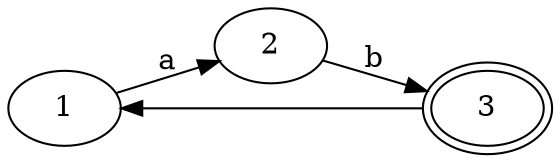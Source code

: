digraph a {
 rankdir=LR
1[ label ="1",];
1 -> 2 [ label = "a" ];
2[ label ="2",];
2 -> 3 [ label = "b" ];
3[ label ="3",peripheries=2 ];
3 -> 1 [ label = "" ];
}

